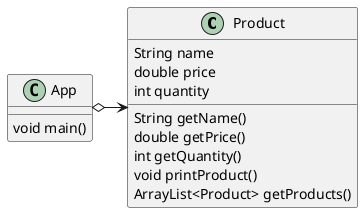 @startuml
'https://plantuml.com/class-diagram

class Product {
String name
double price
int quantity
String getName()
double getPrice()
int getQuantity()
void printProduct()
ArrayList<Product> getProducts()
}

class App {
void main()
}

App o-> Product

@enduml